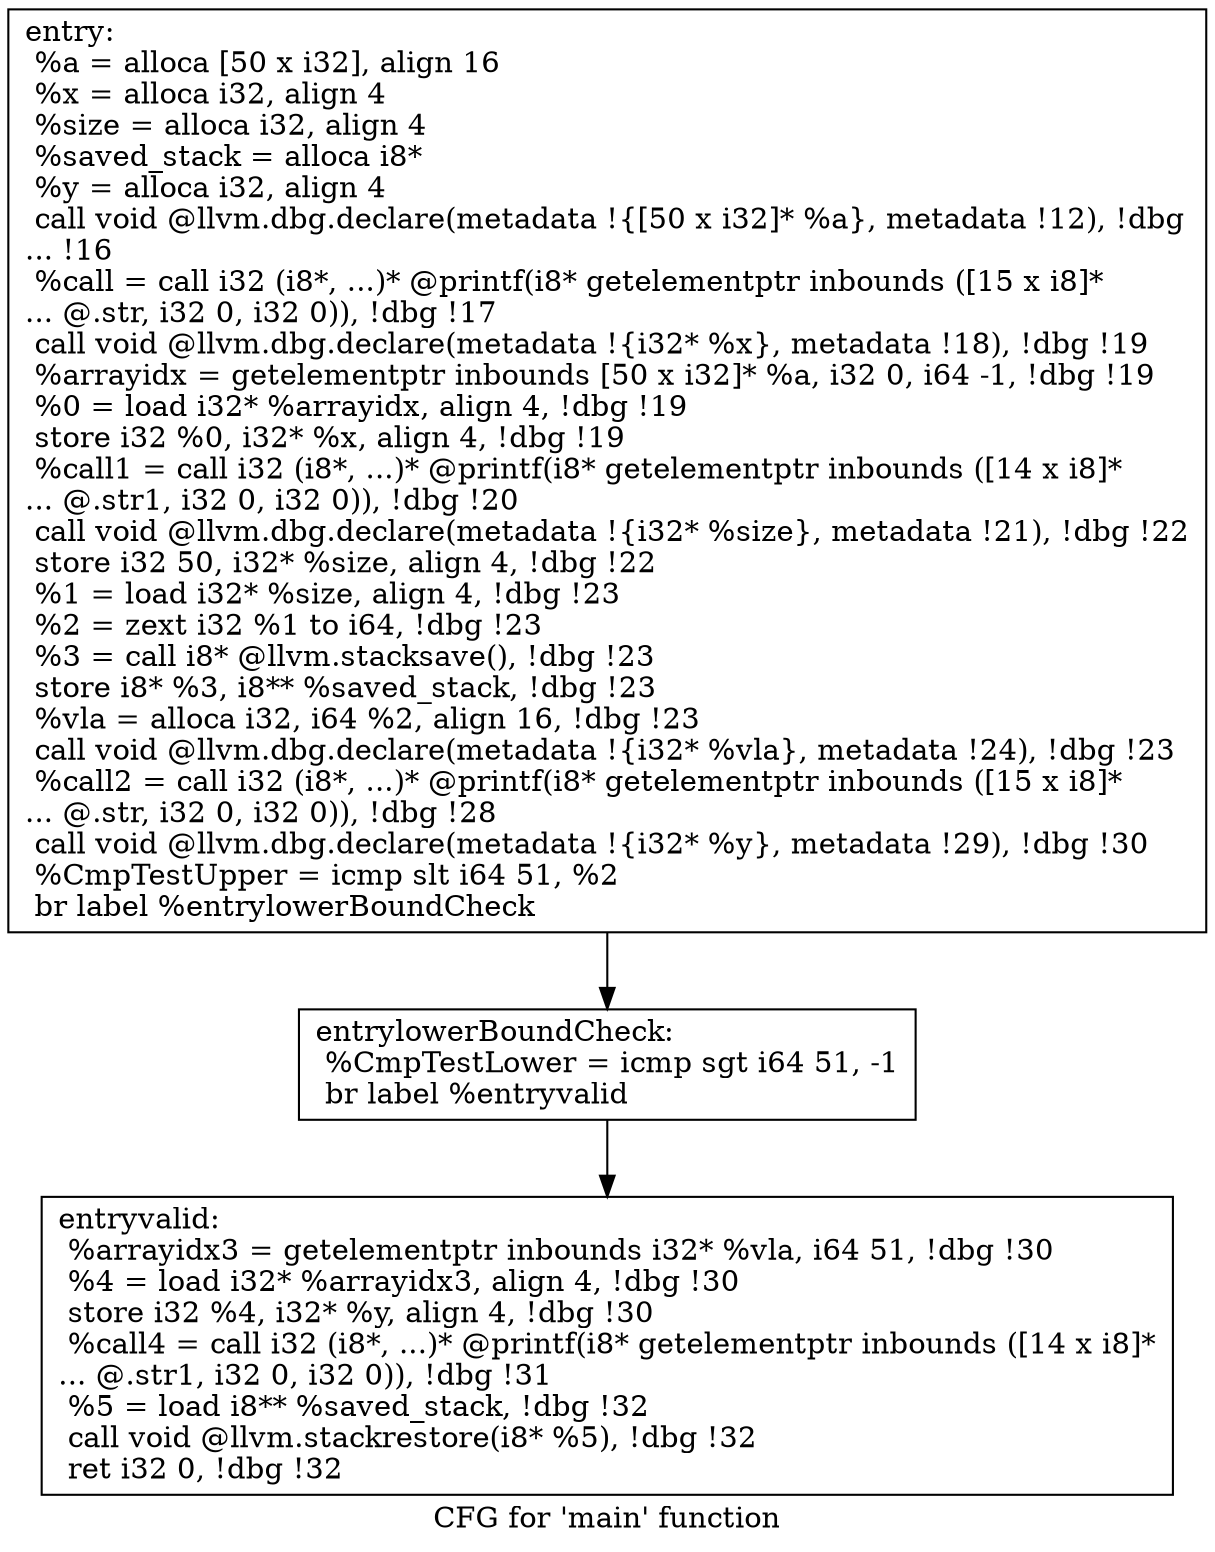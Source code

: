 digraph "CFG for 'main' function" {
	label="CFG for 'main' function";

	Node0x21577e0 [shape=record,label="{entry:\l  %a = alloca [50 x i32], align 16\l  %x = alloca i32, align 4\l  %size = alloca i32, align 4\l  %saved_stack = alloca i8*\l  %y = alloca i32, align 4\l  call void @llvm.dbg.declare(metadata !\{[50 x i32]* %a\}, metadata !12), !dbg\l... !16\l  %call = call i32 (i8*, ...)* @printf(i8* getelementptr inbounds ([15 x i8]*\l... @.str, i32 0, i32 0)), !dbg !17\l  call void @llvm.dbg.declare(metadata !\{i32* %x\}, metadata !18), !dbg !19\l  %arrayidx = getelementptr inbounds [50 x i32]* %a, i32 0, i64 -1, !dbg !19\l  %0 = load i32* %arrayidx, align 4, !dbg !19\l  store i32 %0, i32* %x, align 4, !dbg !19\l  %call1 = call i32 (i8*, ...)* @printf(i8* getelementptr inbounds ([14 x i8]*\l... @.str1, i32 0, i32 0)), !dbg !20\l  call void @llvm.dbg.declare(metadata !\{i32* %size\}, metadata !21), !dbg !22\l  store i32 50, i32* %size, align 4, !dbg !22\l  %1 = load i32* %size, align 4, !dbg !23\l  %2 = zext i32 %1 to i64, !dbg !23\l  %3 = call i8* @llvm.stacksave(), !dbg !23\l  store i8* %3, i8** %saved_stack, !dbg !23\l  %vla = alloca i32, i64 %2, align 16, !dbg !23\l  call void @llvm.dbg.declare(metadata !\{i32* %vla\}, metadata !24), !dbg !23\l  %call2 = call i32 (i8*, ...)* @printf(i8* getelementptr inbounds ([15 x i8]*\l... @.str, i32 0, i32 0)), !dbg !28\l  call void @llvm.dbg.declare(metadata !\{i32* %y\}, metadata !29), !dbg !30\l  %CmpTestUpper = icmp slt i64 51, %2\l  br label %entrylowerBoundCheck\l}"];
	Node0x21577e0 -> Node0x2142270;
	Node0x2155040 [shape=record,label="{entryvalid:                                       \l  %arrayidx3 = getelementptr inbounds i32* %vla, i64 51, !dbg !30\l  %4 = load i32* %arrayidx3, align 4, !dbg !30\l  store i32 %4, i32* %y, align 4, !dbg !30\l  %call4 = call i32 (i8*, ...)* @printf(i8* getelementptr inbounds ([14 x i8]*\l... @.str1, i32 0, i32 0)), !dbg !31\l  %5 = load i8** %saved_stack, !dbg !32\l  call void @llvm.stackrestore(i8* %5), !dbg !32\l  ret i32 0, !dbg !32\l}"];
	Node0x2142270 [shape=record,label="{entrylowerBoundCheck:                             \l  %CmpTestLower = icmp sgt i64 51, -1\l  br label %entryvalid\l}"];
	Node0x2142270 -> Node0x2155040;
}

